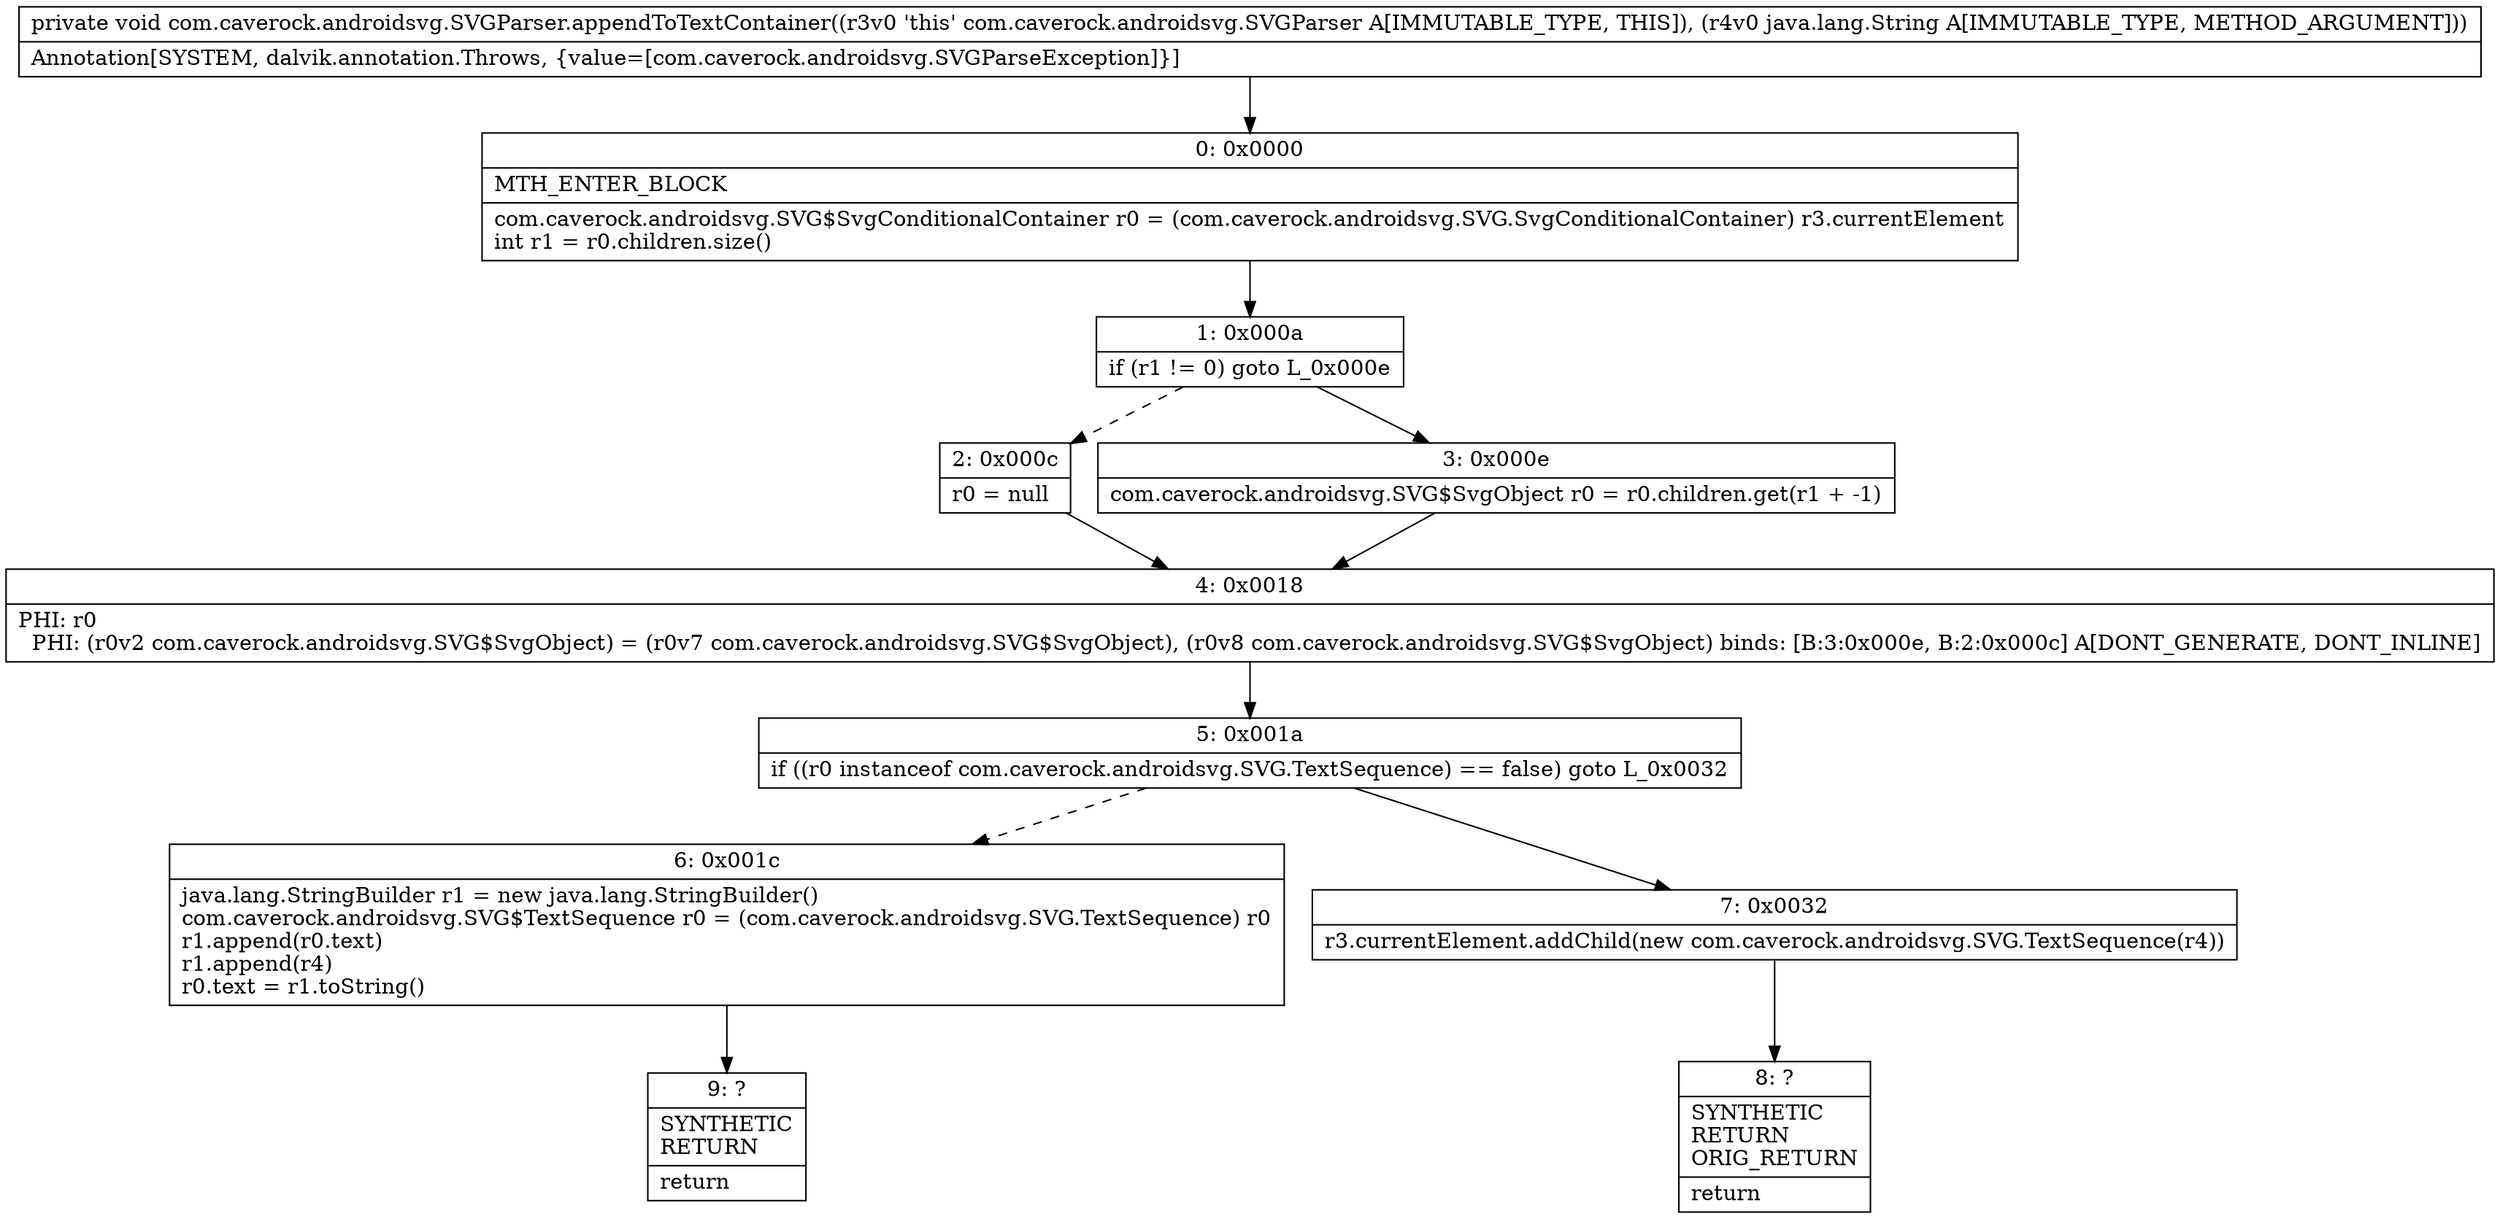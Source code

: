 digraph "CFG forcom.caverock.androidsvg.SVGParser.appendToTextContainer(Ljava\/lang\/String;)V" {
Node_0 [shape=record,label="{0\:\ 0x0000|MTH_ENTER_BLOCK\l|com.caverock.androidsvg.SVG$SvgConditionalContainer r0 = (com.caverock.androidsvg.SVG.SvgConditionalContainer) r3.currentElement\lint r1 = r0.children.size()\l}"];
Node_1 [shape=record,label="{1\:\ 0x000a|if (r1 != 0) goto L_0x000e\l}"];
Node_2 [shape=record,label="{2\:\ 0x000c|r0 = null\l}"];
Node_3 [shape=record,label="{3\:\ 0x000e|com.caverock.androidsvg.SVG$SvgObject r0 = r0.children.get(r1 + \-1)\l}"];
Node_4 [shape=record,label="{4\:\ 0x0018|PHI: r0 \l  PHI: (r0v2 com.caverock.androidsvg.SVG$SvgObject) = (r0v7 com.caverock.androidsvg.SVG$SvgObject), (r0v8 com.caverock.androidsvg.SVG$SvgObject) binds: [B:3:0x000e, B:2:0x000c] A[DONT_GENERATE, DONT_INLINE]\l}"];
Node_5 [shape=record,label="{5\:\ 0x001a|if ((r0 instanceof com.caverock.androidsvg.SVG.TextSequence) == false) goto L_0x0032\l}"];
Node_6 [shape=record,label="{6\:\ 0x001c|java.lang.StringBuilder r1 = new java.lang.StringBuilder()\lcom.caverock.androidsvg.SVG$TextSequence r0 = (com.caverock.androidsvg.SVG.TextSequence) r0\lr1.append(r0.text)\lr1.append(r4)\lr0.text = r1.toString()\l}"];
Node_7 [shape=record,label="{7\:\ 0x0032|r3.currentElement.addChild(new com.caverock.androidsvg.SVG.TextSequence(r4))\l}"];
Node_8 [shape=record,label="{8\:\ ?|SYNTHETIC\lRETURN\lORIG_RETURN\l|return\l}"];
Node_9 [shape=record,label="{9\:\ ?|SYNTHETIC\lRETURN\l|return\l}"];
MethodNode[shape=record,label="{private void com.caverock.androidsvg.SVGParser.appendToTextContainer((r3v0 'this' com.caverock.androidsvg.SVGParser A[IMMUTABLE_TYPE, THIS]), (r4v0 java.lang.String A[IMMUTABLE_TYPE, METHOD_ARGUMENT]))  | Annotation[SYSTEM, dalvik.annotation.Throws, \{value=[com.caverock.androidsvg.SVGParseException]\}]\l}"];
MethodNode -> Node_0;
Node_0 -> Node_1;
Node_1 -> Node_2[style=dashed];
Node_1 -> Node_3;
Node_2 -> Node_4;
Node_3 -> Node_4;
Node_4 -> Node_5;
Node_5 -> Node_6[style=dashed];
Node_5 -> Node_7;
Node_6 -> Node_9;
Node_7 -> Node_8;
}

